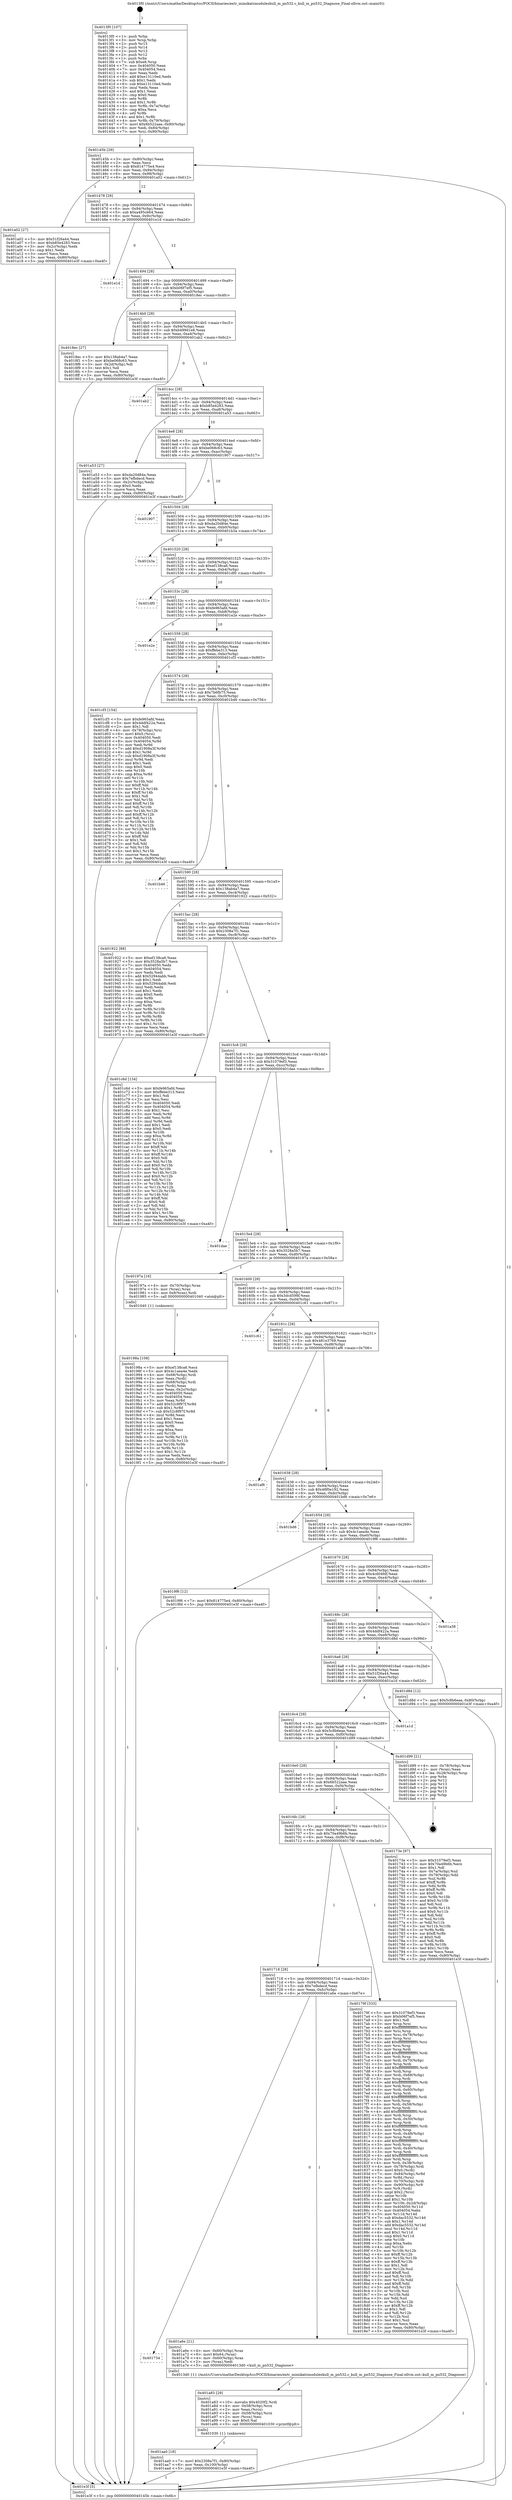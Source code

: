 digraph "0x4013f0" {
  label = "0x4013f0 (/mnt/c/Users/mathe/Desktop/tcc/POCII/binaries/extr_mimikatzmoduleskull_m_pn532.c_kull_m_pn532_Diagnose_Final-ollvm.out::main(0))"
  labelloc = "t"
  node[shape=record]

  Entry [label="",width=0.3,height=0.3,shape=circle,fillcolor=black,style=filled]
  "0x40145b" [label="{
     0x40145b [29]\l
     | [instrs]\l
     &nbsp;&nbsp;0x40145b \<+3\>: mov -0x80(%rbp),%eax\l
     &nbsp;&nbsp;0x40145e \<+2\>: mov %eax,%ecx\l
     &nbsp;&nbsp;0x401460 \<+6\>: sub $0x814775e4,%ecx\l
     &nbsp;&nbsp;0x401466 \<+6\>: mov %eax,-0x94(%rbp)\l
     &nbsp;&nbsp;0x40146c \<+6\>: mov %ecx,-0x98(%rbp)\l
     &nbsp;&nbsp;0x401472 \<+6\>: je 0000000000401a02 \<main+0x612\>\l
  }"]
  "0x401a02" [label="{
     0x401a02 [27]\l
     | [instrs]\l
     &nbsp;&nbsp;0x401a02 \<+5\>: mov $0x51f26a44,%eax\l
     &nbsp;&nbsp;0x401a07 \<+5\>: mov $0xb85e4283,%ecx\l
     &nbsp;&nbsp;0x401a0c \<+3\>: mov -0x2c(%rbp),%edx\l
     &nbsp;&nbsp;0x401a0f \<+3\>: cmp $0x1,%edx\l
     &nbsp;&nbsp;0x401a12 \<+3\>: cmovl %ecx,%eax\l
     &nbsp;&nbsp;0x401a15 \<+3\>: mov %eax,-0x80(%rbp)\l
     &nbsp;&nbsp;0x401a18 \<+5\>: jmp 0000000000401e3f \<main+0xa4f\>\l
  }"]
  "0x401478" [label="{
     0x401478 [28]\l
     | [instrs]\l
     &nbsp;&nbsp;0x401478 \<+5\>: jmp 000000000040147d \<main+0x8d\>\l
     &nbsp;&nbsp;0x40147d \<+6\>: mov -0x94(%rbp),%eax\l
     &nbsp;&nbsp;0x401483 \<+5\>: sub $0xa495cb64,%eax\l
     &nbsp;&nbsp;0x401488 \<+6\>: mov %eax,-0x9c(%rbp)\l
     &nbsp;&nbsp;0x40148e \<+6\>: je 0000000000401e1d \<main+0xa2d\>\l
  }"]
  Exit [label="",width=0.3,height=0.3,shape=circle,fillcolor=black,style=filled,peripheries=2]
  "0x401e1d" [label="{
     0x401e1d\l
  }", style=dashed]
  "0x401494" [label="{
     0x401494 [28]\l
     | [instrs]\l
     &nbsp;&nbsp;0x401494 \<+5\>: jmp 0000000000401499 \<main+0xa9\>\l
     &nbsp;&nbsp;0x401499 \<+6\>: mov -0x94(%rbp),%eax\l
     &nbsp;&nbsp;0x40149f \<+5\>: sub $0xb06f7ef5,%eax\l
     &nbsp;&nbsp;0x4014a4 \<+6\>: mov %eax,-0xa0(%rbp)\l
     &nbsp;&nbsp;0x4014aa \<+6\>: je 00000000004018ec \<main+0x4fc\>\l
  }"]
  "0x401aa0" [label="{
     0x401aa0 [18]\l
     | [instrs]\l
     &nbsp;&nbsp;0x401aa0 \<+7\>: movl $0x2308a7f1,-0x80(%rbp)\l
     &nbsp;&nbsp;0x401aa7 \<+6\>: mov %eax,-0x100(%rbp)\l
     &nbsp;&nbsp;0x401aad \<+5\>: jmp 0000000000401e3f \<main+0xa4f\>\l
  }"]
  "0x4018ec" [label="{
     0x4018ec [27]\l
     | [instrs]\l
     &nbsp;&nbsp;0x4018ec \<+5\>: mov $0x138ab4a7,%eax\l
     &nbsp;&nbsp;0x4018f1 \<+5\>: mov $0xbe068c63,%ecx\l
     &nbsp;&nbsp;0x4018f6 \<+3\>: mov -0x2d(%rbp),%dl\l
     &nbsp;&nbsp;0x4018f9 \<+3\>: test $0x1,%dl\l
     &nbsp;&nbsp;0x4018fc \<+3\>: cmovne %ecx,%eax\l
     &nbsp;&nbsp;0x4018ff \<+3\>: mov %eax,-0x80(%rbp)\l
     &nbsp;&nbsp;0x401902 \<+5\>: jmp 0000000000401e3f \<main+0xa4f\>\l
  }"]
  "0x4014b0" [label="{
     0x4014b0 [28]\l
     | [instrs]\l
     &nbsp;&nbsp;0x4014b0 \<+5\>: jmp 00000000004014b5 \<main+0xc5\>\l
     &nbsp;&nbsp;0x4014b5 \<+6\>: mov -0x94(%rbp),%eax\l
     &nbsp;&nbsp;0x4014bb \<+5\>: sub $0xb499d1e8,%eax\l
     &nbsp;&nbsp;0x4014c0 \<+6\>: mov %eax,-0xa4(%rbp)\l
     &nbsp;&nbsp;0x4014c6 \<+6\>: je 0000000000401ab2 \<main+0x6c2\>\l
  }"]
  "0x401a83" [label="{
     0x401a83 [29]\l
     | [instrs]\l
     &nbsp;&nbsp;0x401a83 \<+10\>: movabs $0x4020f2,%rdi\l
     &nbsp;&nbsp;0x401a8d \<+4\>: mov -0x58(%rbp),%rcx\l
     &nbsp;&nbsp;0x401a91 \<+2\>: mov %eax,(%rcx)\l
     &nbsp;&nbsp;0x401a93 \<+4\>: mov -0x58(%rbp),%rcx\l
     &nbsp;&nbsp;0x401a97 \<+2\>: mov (%rcx),%esi\l
     &nbsp;&nbsp;0x401a99 \<+2\>: mov $0x0,%al\l
     &nbsp;&nbsp;0x401a9b \<+5\>: call 0000000000401030 \<printf@plt\>\l
     | [calls]\l
     &nbsp;&nbsp;0x401030 \{1\} (unknown)\l
  }"]
  "0x401ab2" [label="{
     0x401ab2\l
  }", style=dashed]
  "0x4014cc" [label="{
     0x4014cc [28]\l
     | [instrs]\l
     &nbsp;&nbsp;0x4014cc \<+5\>: jmp 00000000004014d1 \<main+0xe1\>\l
     &nbsp;&nbsp;0x4014d1 \<+6\>: mov -0x94(%rbp),%eax\l
     &nbsp;&nbsp;0x4014d7 \<+5\>: sub $0xb85e4283,%eax\l
     &nbsp;&nbsp;0x4014dc \<+6\>: mov %eax,-0xa8(%rbp)\l
     &nbsp;&nbsp;0x4014e2 \<+6\>: je 0000000000401a53 \<main+0x663\>\l
  }"]
  "0x401734" [label="{
     0x401734\l
  }", style=dashed]
  "0x401a53" [label="{
     0x401a53 [27]\l
     | [instrs]\l
     &nbsp;&nbsp;0x401a53 \<+5\>: mov $0xda20d84e,%eax\l
     &nbsp;&nbsp;0x401a58 \<+5\>: mov $0x7efbdecd,%ecx\l
     &nbsp;&nbsp;0x401a5d \<+3\>: mov -0x2c(%rbp),%edx\l
     &nbsp;&nbsp;0x401a60 \<+3\>: cmp $0x0,%edx\l
     &nbsp;&nbsp;0x401a63 \<+3\>: cmove %ecx,%eax\l
     &nbsp;&nbsp;0x401a66 \<+3\>: mov %eax,-0x80(%rbp)\l
     &nbsp;&nbsp;0x401a69 \<+5\>: jmp 0000000000401e3f \<main+0xa4f\>\l
  }"]
  "0x4014e8" [label="{
     0x4014e8 [28]\l
     | [instrs]\l
     &nbsp;&nbsp;0x4014e8 \<+5\>: jmp 00000000004014ed \<main+0xfd\>\l
     &nbsp;&nbsp;0x4014ed \<+6\>: mov -0x94(%rbp),%eax\l
     &nbsp;&nbsp;0x4014f3 \<+5\>: sub $0xbe068c63,%eax\l
     &nbsp;&nbsp;0x4014f8 \<+6\>: mov %eax,-0xac(%rbp)\l
     &nbsp;&nbsp;0x4014fe \<+6\>: je 0000000000401907 \<main+0x517\>\l
  }"]
  "0x401a6e" [label="{
     0x401a6e [21]\l
     | [instrs]\l
     &nbsp;&nbsp;0x401a6e \<+4\>: mov -0x60(%rbp),%rax\l
     &nbsp;&nbsp;0x401a72 \<+6\>: movl $0x64,(%rax)\l
     &nbsp;&nbsp;0x401a78 \<+4\>: mov -0x60(%rbp),%rax\l
     &nbsp;&nbsp;0x401a7c \<+2\>: mov (%rax),%edi\l
     &nbsp;&nbsp;0x401a7e \<+5\>: call 00000000004013d0 \<kull_m_pn532_Diagnose\>\l
     | [calls]\l
     &nbsp;&nbsp;0x4013d0 \{1\} (/mnt/c/Users/mathe/Desktop/tcc/POCII/binaries/extr_mimikatzmoduleskull_m_pn532.c_kull_m_pn532_Diagnose_Final-ollvm.out::kull_m_pn532_Diagnose)\l
  }"]
  "0x401907" [label="{
     0x401907\l
  }", style=dashed]
  "0x401504" [label="{
     0x401504 [28]\l
     | [instrs]\l
     &nbsp;&nbsp;0x401504 \<+5\>: jmp 0000000000401509 \<main+0x119\>\l
     &nbsp;&nbsp;0x401509 \<+6\>: mov -0x94(%rbp),%eax\l
     &nbsp;&nbsp;0x40150f \<+5\>: sub $0xda20d84e,%eax\l
     &nbsp;&nbsp;0x401514 \<+6\>: mov %eax,-0xb0(%rbp)\l
     &nbsp;&nbsp;0x40151a \<+6\>: je 0000000000401b3a \<main+0x74a\>\l
  }"]
  "0x40198a" [label="{
     0x40198a [108]\l
     | [instrs]\l
     &nbsp;&nbsp;0x40198a \<+5\>: mov $0xef138ca6,%ecx\l
     &nbsp;&nbsp;0x40198f \<+5\>: mov $0x4c1aea4e,%edx\l
     &nbsp;&nbsp;0x401994 \<+4\>: mov -0x68(%rbp),%rdi\l
     &nbsp;&nbsp;0x401998 \<+2\>: mov %eax,(%rdi)\l
     &nbsp;&nbsp;0x40199a \<+4\>: mov -0x68(%rbp),%rdi\l
     &nbsp;&nbsp;0x40199e \<+2\>: mov (%rdi),%eax\l
     &nbsp;&nbsp;0x4019a0 \<+3\>: mov %eax,-0x2c(%rbp)\l
     &nbsp;&nbsp;0x4019a3 \<+7\>: mov 0x404050,%eax\l
     &nbsp;&nbsp;0x4019aa \<+7\>: mov 0x404054,%esi\l
     &nbsp;&nbsp;0x4019b1 \<+3\>: mov %eax,%r8d\l
     &nbsp;&nbsp;0x4019b4 \<+7\>: add $0x52c8f97f,%r8d\l
     &nbsp;&nbsp;0x4019bb \<+4\>: sub $0x1,%r8d\l
     &nbsp;&nbsp;0x4019bf \<+7\>: sub $0x52c8f97f,%r8d\l
     &nbsp;&nbsp;0x4019c6 \<+4\>: imul %r8d,%eax\l
     &nbsp;&nbsp;0x4019ca \<+3\>: and $0x1,%eax\l
     &nbsp;&nbsp;0x4019cd \<+3\>: cmp $0x0,%eax\l
     &nbsp;&nbsp;0x4019d0 \<+4\>: sete %r9b\l
     &nbsp;&nbsp;0x4019d4 \<+3\>: cmp $0xa,%esi\l
     &nbsp;&nbsp;0x4019d7 \<+4\>: setl %r10b\l
     &nbsp;&nbsp;0x4019db \<+3\>: mov %r9b,%r11b\l
     &nbsp;&nbsp;0x4019de \<+3\>: and %r10b,%r11b\l
     &nbsp;&nbsp;0x4019e1 \<+3\>: xor %r10b,%r9b\l
     &nbsp;&nbsp;0x4019e4 \<+3\>: or %r9b,%r11b\l
     &nbsp;&nbsp;0x4019e7 \<+4\>: test $0x1,%r11b\l
     &nbsp;&nbsp;0x4019eb \<+3\>: cmovne %edx,%ecx\l
     &nbsp;&nbsp;0x4019ee \<+3\>: mov %ecx,-0x80(%rbp)\l
     &nbsp;&nbsp;0x4019f1 \<+5\>: jmp 0000000000401e3f \<main+0xa4f\>\l
  }"]
  "0x401b3a" [label="{
     0x401b3a\l
  }", style=dashed]
  "0x401520" [label="{
     0x401520 [28]\l
     | [instrs]\l
     &nbsp;&nbsp;0x401520 \<+5\>: jmp 0000000000401525 \<main+0x135\>\l
     &nbsp;&nbsp;0x401525 \<+6\>: mov -0x94(%rbp),%eax\l
     &nbsp;&nbsp;0x40152b \<+5\>: sub $0xef138ca6,%eax\l
     &nbsp;&nbsp;0x401530 \<+6\>: mov %eax,-0xb4(%rbp)\l
     &nbsp;&nbsp;0x401536 \<+6\>: je 0000000000401df0 \<main+0xa00\>\l
  }"]
  "0x401718" [label="{
     0x401718 [28]\l
     | [instrs]\l
     &nbsp;&nbsp;0x401718 \<+5\>: jmp 000000000040171d \<main+0x32d\>\l
     &nbsp;&nbsp;0x40171d \<+6\>: mov -0x94(%rbp),%eax\l
     &nbsp;&nbsp;0x401723 \<+5\>: sub $0x7efbdecd,%eax\l
     &nbsp;&nbsp;0x401728 \<+6\>: mov %eax,-0xfc(%rbp)\l
     &nbsp;&nbsp;0x40172e \<+6\>: je 0000000000401a6e \<main+0x67e\>\l
  }"]
  "0x401df0" [label="{
     0x401df0\l
  }", style=dashed]
  "0x40153c" [label="{
     0x40153c [28]\l
     | [instrs]\l
     &nbsp;&nbsp;0x40153c \<+5\>: jmp 0000000000401541 \<main+0x151\>\l
     &nbsp;&nbsp;0x401541 \<+6\>: mov -0x94(%rbp),%eax\l
     &nbsp;&nbsp;0x401547 \<+5\>: sub $0xfe965afd,%eax\l
     &nbsp;&nbsp;0x40154c \<+6\>: mov %eax,-0xb8(%rbp)\l
     &nbsp;&nbsp;0x401552 \<+6\>: je 0000000000401e2e \<main+0xa3e\>\l
  }"]
  "0x40179f" [label="{
     0x40179f [333]\l
     | [instrs]\l
     &nbsp;&nbsp;0x40179f \<+5\>: mov $0x31079ef3,%eax\l
     &nbsp;&nbsp;0x4017a4 \<+5\>: mov $0xb06f7ef5,%ecx\l
     &nbsp;&nbsp;0x4017a9 \<+2\>: mov $0x1,%dl\l
     &nbsp;&nbsp;0x4017ab \<+3\>: mov %rsp,%rsi\l
     &nbsp;&nbsp;0x4017ae \<+4\>: add $0xfffffffffffffff0,%rsi\l
     &nbsp;&nbsp;0x4017b2 \<+3\>: mov %rsi,%rsp\l
     &nbsp;&nbsp;0x4017b5 \<+4\>: mov %rsi,-0x78(%rbp)\l
     &nbsp;&nbsp;0x4017b9 \<+3\>: mov %rsp,%rsi\l
     &nbsp;&nbsp;0x4017bc \<+4\>: add $0xfffffffffffffff0,%rsi\l
     &nbsp;&nbsp;0x4017c0 \<+3\>: mov %rsi,%rsp\l
     &nbsp;&nbsp;0x4017c3 \<+3\>: mov %rsp,%rdi\l
     &nbsp;&nbsp;0x4017c6 \<+4\>: add $0xfffffffffffffff0,%rdi\l
     &nbsp;&nbsp;0x4017ca \<+3\>: mov %rdi,%rsp\l
     &nbsp;&nbsp;0x4017cd \<+4\>: mov %rdi,-0x70(%rbp)\l
     &nbsp;&nbsp;0x4017d1 \<+3\>: mov %rsp,%rdi\l
     &nbsp;&nbsp;0x4017d4 \<+4\>: add $0xfffffffffffffff0,%rdi\l
     &nbsp;&nbsp;0x4017d8 \<+3\>: mov %rdi,%rsp\l
     &nbsp;&nbsp;0x4017db \<+4\>: mov %rdi,-0x68(%rbp)\l
     &nbsp;&nbsp;0x4017df \<+3\>: mov %rsp,%rdi\l
     &nbsp;&nbsp;0x4017e2 \<+4\>: add $0xfffffffffffffff0,%rdi\l
     &nbsp;&nbsp;0x4017e6 \<+3\>: mov %rdi,%rsp\l
     &nbsp;&nbsp;0x4017e9 \<+4\>: mov %rdi,-0x60(%rbp)\l
     &nbsp;&nbsp;0x4017ed \<+3\>: mov %rsp,%rdi\l
     &nbsp;&nbsp;0x4017f0 \<+4\>: add $0xfffffffffffffff0,%rdi\l
     &nbsp;&nbsp;0x4017f4 \<+3\>: mov %rdi,%rsp\l
     &nbsp;&nbsp;0x4017f7 \<+4\>: mov %rdi,-0x58(%rbp)\l
     &nbsp;&nbsp;0x4017fb \<+3\>: mov %rsp,%rdi\l
     &nbsp;&nbsp;0x4017fe \<+4\>: add $0xfffffffffffffff0,%rdi\l
     &nbsp;&nbsp;0x401802 \<+3\>: mov %rdi,%rsp\l
     &nbsp;&nbsp;0x401805 \<+4\>: mov %rdi,-0x50(%rbp)\l
     &nbsp;&nbsp;0x401809 \<+3\>: mov %rsp,%rdi\l
     &nbsp;&nbsp;0x40180c \<+4\>: add $0xfffffffffffffff0,%rdi\l
     &nbsp;&nbsp;0x401810 \<+3\>: mov %rdi,%rsp\l
     &nbsp;&nbsp;0x401813 \<+4\>: mov %rdi,-0x48(%rbp)\l
     &nbsp;&nbsp;0x401817 \<+3\>: mov %rsp,%rdi\l
     &nbsp;&nbsp;0x40181a \<+4\>: add $0xfffffffffffffff0,%rdi\l
     &nbsp;&nbsp;0x40181e \<+3\>: mov %rdi,%rsp\l
     &nbsp;&nbsp;0x401821 \<+4\>: mov %rdi,-0x40(%rbp)\l
     &nbsp;&nbsp;0x401825 \<+3\>: mov %rsp,%rdi\l
     &nbsp;&nbsp;0x401828 \<+4\>: add $0xfffffffffffffff0,%rdi\l
     &nbsp;&nbsp;0x40182c \<+3\>: mov %rdi,%rsp\l
     &nbsp;&nbsp;0x40182f \<+4\>: mov %rdi,-0x38(%rbp)\l
     &nbsp;&nbsp;0x401833 \<+4\>: mov -0x78(%rbp),%rdi\l
     &nbsp;&nbsp;0x401837 \<+6\>: movl $0x0,(%rdi)\l
     &nbsp;&nbsp;0x40183d \<+7\>: mov -0x84(%rbp),%r8d\l
     &nbsp;&nbsp;0x401844 \<+3\>: mov %r8d,(%rsi)\l
     &nbsp;&nbsp;0x401847 \<+4\>: mov -0x70(%rbp),%rdi\l
     &nbsp;&nbsp;0x40184b \<+7\>: mov -0x90(%rbp),%r9\l
     &nbsp;&nbsp;0x401852 \<+3\>: mov %r9,(%rdi)\l
     &nbsp;&nbsp;0x401855 \<+3\>: cmpl $0x2,(%rsi)\l
     &nbsp;&nbsp;0x401858 \<+4\>: setne %r10b\l
     &nbsp;&nbsp;0x40185c \<+4\>: and $0x1,%r10b\l
     &nbsp;&nbsp;0x401860 \<+4\>: mov %r10b,-0x2d(%rbp)\l
     &nbsp;&nbsp;0x401864 \<+8\>: mov 0x404050,%r11d\l
     &nbsp;&nbsp;0x40186c \<+7\>: mov 0x404054,%ebx\l
     &nbsp;&nbsp;0x401873 \<+3\>: mov %r11d,%r14d\l
     &nbsp;&nbsp;0x401876 \<+7\>: sub $0xdac5532,%r14d\l
     &nbsp;&nbsp;0x40187d \<+4\>: sub $0x1,%r14d\l
     &nbsp;&nbsp;0x401881 \<+7\>: add $0xdac5532,%r14d\l
     &nbsp;&nbsp;0x401888 \<+4\>: imul %r14d,%r11d\l
     &nbsp;&nbsp;0x40188c \<+4\>: and $0x1,%r11d\l
     &nbsp;&nbsp;0x401890 \<+4\>: cmp $0x0,%r11d\l
     &nbsp;&nbsp;0x401894 \<+4\>: sete %r10b\l
     &nbsp;&nbsp;0x401898 \<+3\>: cmp $0xa,%ebx\l
     &nbsp;&nbsp;0x40189b \<+4\>: setl %r15b\l
     &nbsp;&nbsp;0x40189f \<+3\>: mov %r10b,%r12b\l
     &nbsp;&nbsp;0x4018a2 \<+4\>: xor $0xff,%r12b\l
     &nbsp;&nbsp;0x4018a6 \<+3\>: mov %r15b,%r13b\l
     &nbsp;&nbsp;0x4018a9 \<+4\>: xor $0xff,%r13b\l
     &nbsp;&nbsp;0x4018ad \<+3\>: xor $0x1,%dl\l
     &nbsp;&nbsp;0x4018b0 \<+3\>: mov %r12b,%sil\l
     &nbsp;&nbsp;0x4018b3 \<+4\>: and $0xff,%sil\l
     &nbsp;&nbsp;0x4018b7 \<+3\>: and %dl,%r10b\l
     &nbsp;&nbsp;0x4018ba \<+3\>: mov %r13b,%dil\l
     &nbsp;&nbsp;0x4018bd \<+4\>: and $0xff,%dil\l
     &nbsp;&nbsp;0x4018c1 \<+3\>: and %dl,%r15b\l
     &nbsp;&nbsp;0x4018c4 \<+3\>: or %r10b,%sil\l
     &nbsp;&nbsp;0x4018c7 \<+3\>: or %r15b,%dil\l
     &nbsp;&nbsp;0x4018ca \<+3\>: xor %dil,%sil\l
     &nbsp;&nbsp;0x4018cd \<+3\>: or %r13b,%r12b\l
     &nbsp;&nbsp;0x4018d0 \<+4\>: xor $0xff,%r12b\l
     &nbsp;&nbsp;0x4018d4 \<+3\>: or $0x1,%dl\l
     &nbsp;&nbsp;0x4018d7 \<+3\>: and %dl,%r12b\l
     &nbsp;&nbsp;0x4018da \<+3\>: or %r12b,%sil\l
     &nbsp;&nbsp;0x4018dd \<+4\>: test $0x1,%sil\l
     &nbsp;&nbsp;0x4018e1 \<+3\>: cmovne %ecx,%eax\l
     &nbsp;&nbsp;0x4018e4 \<+3\>: mov %eax,-0x80(%rbp)\l
     &nbsp;&nbsp;0x4018e7 \<+5\>: jmp 0000000000401e3f \<main+0xa4f\>\l
  }"]
  "0x401e2e" [label="{
     0x401e2e\l
  }", style=dashed]
  "0x401558" [label="{
     0x401558 [28]\l
     | [instrs]\l
     &nbsp;&nbsp;0x401558 \<+5\>: jmp 000000000040155d \<main+0x16d\>\l
     &nbsp;&nbsp;0x40155d \<+6\>: mov -0x94(%rbp),%eax\l
     &nbsp;&nbsp;0x401563 \<+5\>: sub $0xffebe313,%eax\l
     &nbsp;&nbsp;0x401568 \<+6\>: mov %eax,-0xbc(%rbp)\l
     &nbsp;&nbsp;0x40156e \<+6\>: je 0000000000401cf3 \<main+0x903\>\l
  }"]
  "0x4013f0" [label="{
     0x4013f0 [107]\l
     | [instrs]\l
     &nbsp;&nbsp;0x4013f0 \<+1\>: push %rbp\l
     &nbsp;&nbsp;0x4013f1 \<+3\>: mov %rsp,%rbp\l
     &nbsp;&nbsp;0x4013f4 \<+2\>: push %r15\l
     &nbsp;&nbsp;0x4013f6 \<+2\>: push %r14\l
     &nbsp;&nbsp;0x4013f8 \<+2\>: push %r13\l
     &nbsp;&nbsp;0x4013fa \<+2\>: push %r12\l
     &nbsp;&nbsp;0x4013fc \<+1\>: push %rbx\l
     &nbsp;&nbsp;0x4013fd \<+7\>: sub $0xe8,%rsp\l
     &nbsp;&nbsp;0x401404 \<+7\>: mov 0x404050,%eax\l
     &nbsp;&nbsp;0x40140b \<+7\>: mov 0x404054,%ecx\l
     &nbsp;&nbsp;0x401412 \<+2\>: mov %eax,%edx\l
     &nbsp;&nbsp;0x401414 \<+6\>: add $0xe13110ed,%edx\l
     &nbsp;&nbsp;0x40141a \<+3\>: sub $0x1,%edx\l
     &nbsp;&nbsp;0x40141d \<+6\>: sub $0xe13110ed,%edx\l
     &nbsp;&nbsp;0x401423 \<+3\>: imul %edx,%eax\l
     &nbsp;&nbsp;0x401426 \<+3\>: and $0x1,%eax\l
     &nbsp;&nbsp;0x401429 \<+3\>: cmp $0x0,%eax\l
     &nbsp;&nbsp;0x40142c \<+4\>: sete %r8b\l
     &nbsp;&nbsp;0x401430 \<+4\>: and $0x1,%r8b\l
     &nbsp;&nbsp;0x401434 \<+4\>: mov %r8b,-0x7a(%rbp)\l
     &nbsp;&nbsp;0x401438 \<+3\>: cmp $0xa,%ecx\l
     &nbsp;&nbsp;0x40143b \<+4\>: setl %r8b\l
     &nbsp;&nbsp;0x40143f \<+4\>: and $0x1,%r8b\l
     &nbsp;&nbsp;0x401443 \<+4\>: mov %r8b,-0x79(%rbp)\l
     &nbsp;&nbsp;0x401447 \<+7\>: movl $0x6b522aae,-0x80(%rbp)\l
     &nbsp;&nbsp;0x40144e \<+6\>: mov %edi,-0x84(%rbp)\l
     &nbsp;&nbsp;0x401454 \<+7\>: mov %rsi,-0x90(%rbp)\l
  }"]
  "0x401cf3" [label="{
     0x401cf3 [154]\l
     | [instrs]\l
     &nbsp;&nbsp;0x401cf3 \<+5\>: mov $0xfe965afd,%eax\l
     &nbsp;&nbsp;0x401cf8 \<+5\>: mov $0x4ddf422a,%ecx\l
     &nbsp;&nbsp;0x401cfd \<+2\>: mov $0x1,%dl\l
     &nbsp;&nbsp;0x401cff \<+4\>: mov -0x78(%rbp),%rsi\l
     &nbsp;&nbsp;0x401d03 \<+6\>: movl $0x0,(%rsi)\l
     &nbsp;&nbsp;0x401d09 \<+7\>: mov 0x404050,%edi\l
     &nbsp;&nbsp;0x401d10 \<+8\>: mov 0x404054,%r8d\l
     &nbsp;&nbsp;0x401d18 \<+3\>: mov %edi,%r9d\l
     &nbsp;&nbsp;0x401d1b \<+7\>: add $0xd1908a3f,%r9d\l
     &nbsp;&nbsp;0x401d22 \<+4\>: sub $0x1,%r9d\l
     &nbsp;&nbsp;0x401d26 \<+7\>: sub $0xd1908a3f,%r9d\l
     &nbsp;&nbsp;0x401d2d \<+4\>: imul %r9d,%edi\l
     &nbsp;&nbsp;0x401d31 \<+3\>: and $0x1,%edi\l
     &nbsp;&nbsp;0x401d34 \<+3\>: cmp $0x0,%edi\l
     &nbsp;&nbsp;0x401d37 \<+4\>: sete %r10b\l
     &nbsp;&nbsp;0x401d3b \<+4\>: cmp $0xa,%r8d\l
     &nbsp;&nbsp;0x401d3f \<+4\>: setl %r11b\l
     &nbsp;&nbsp;0x401d43 \<+3\>: mov %r10b,%bl\l
     &nbsp;&nbsp;0x401d46 \<+3\>: xor $0xff,%bl\l
     &nbsp;&nbsp;0x401d49 \<+3\>: mov %r11b,%r14b\l
     &nbsp;&nbsp;0x401d4c \<+4\>: xor $0xff,%r14b\l
     &nbsp;&nbsp;0x401d50 \<+3\>: xor $0x1,%dl\l
     &nbsp;&nbsp;0x401d53 \<+3\>: mov %bl,%r15b\l
     &nbsp;&nbsp;0x401d56 \<+4\>: and $0xff,%r15b\l
     &nbsp;&nbsp;0x401d5a \<+3\>: and %dl,%r10b\l
     &nbsp;&nbsp;0x401d5d \<+3\>: mov %r14b,%r12b\l
     &nbsp;&nbsp;0x401d60 \<+4\>: and $0xff,%r12b\l
     &nbsp;&nbsp;0x401d64 \<+3\>: and %dl,%r11b\l
     &nbsp;&nbsp;0x401d67 \<+3\>: or %r10b,%r15b\l
     &nbsp;&nbsp;0x401d6a \<+3\>: or %r11b,%r12b\l
     &nbsp;&nbsp;0x401d6d \<+3\>: xor %r12b,%r15b\l
     &nbsp;&nbsp;0x401d70 \<+3\>: or %r14b,%bl\l
     &nbsp;&nbsp;0x401d73 \<+3\>: xor $0xff,%bl\l
     &nbsp;&nbsp;0x401d76 \<+3\>: or $0x1,%dl\l
     &nbsp;&nbsp;0x401d79 \<+2\>: and %dl,%bl\l
     &nbsp;&nbsp;0x401d7b \<+3\>: or %bl,%r15b\l
     &nbsp;&nbsp;0x401d7e \<+4\>: test $0x1,%r15b\l
     &nbsp;&nbsp;0x401d82 \<+3\>: cmovne %ecx,%eax\l
     &nbsp;&nbsp;0x401d85 \<+3\>: mov %eax,-0x80(%rbp)\l
     &nbsp;&nbsp;0x401d88 \<+5\>: jmp 0000000000401e3f \<main+0xa4f\>\l
  }"]
  "0x401574" [label="{
     0x401574 [28]\l
     | [instrs]\l
     &nbsp;&nbsp;0x401574 \<+5\>: jmp 0000000000401579 \<main+0x189\>\l
     &nbsp;&nbsp;0x401579 \<+6\>: mov -0x94(%rbp),%eax\l
     &nbsp;&nbsp;0x40157f \<+5\>: sub $0x7b6fb75,%eax\l
     &nbsp;&nbsp;0x401584 \<+6\>: mov %eax,-0xc0(%rbp)\l
     &nbsp;&nbsp;0x40158a \<+6\>: je 0000000000401b46 \<main+0x756\>\l
  }"]
  "0x401e3f" [label="{
     0x401e3f [5]\l
     | [instrs]\l
     &nbsp;&nbsp;0x401e3f \<+5\>: jmp 000000000040145b \<main+0x6b\>\l
  }"]
  "0x401b46" [label="{
     0x401b46\l
  }", style=dashed]
  "0x401590" [label="{
     0x401590 [28]\l
     | [instrs]\l
     &nbsp;&nbsp;0x401590 \<+5\>: jmp 0000000000401595 \<main+0x1a5\>\l
     &nbsp;&nbsp;0x401595 \<+6\>: mov -0x94(%rbp),%eax\l
     &nbsp;&nbsp;0x40159b \<+5\>: sub $0x138ab4a7,%eax\l
     &nbsp;&nbsp;0x4015a0 \<+6\>: mov %eax,-0xc4(%rbp)\l
     &nbsp;&nbsp;0x4015a6 \<+6\>: je 0000000000401922 \<main+0x532\>\l
  }"]
  "0x4016fc" [label="{
     0x4016fc [28]\l
     | [instrs]\l
     &nbsp;&nbsp;0x4016fc \<+5\>: jmp 0000000000401701 \<main+0x311\>\l
     &nbsp;&nbsp;0x401701 \<+6\>: mov -0x94(%rbp),%eax\l
     &nbsp;&nbsp;0x401707 \<+5\>: sub $0x70a49b6b,%eax\l
     &nbsp;&nbsp;0x40170c \<+6\>: mov %eax,-0xf8(%rbp)\l
     &nbsp;&nbsp;0x401712 \<+6\>: je 000000000040179f \<main+0x3af\>\l
  }"]
  "0x401922" [label="{
     0x401922 [88]\l
     | [instrs]\l
     &nbsp;&nbsp;0x401922 \<+5\>: mov $0xef138ca6,%eax\l
     &nbsp;&nbsp;0x401927 \<+5\>: mov $0x3528a5b7,%ecx\l
     &nbsp;&nbsp;0x40192c \<+7\>: mov 0x404050,%edx\l
     &nbsp;&nbsp;0x401933 \<+7\>: mov 0x404054,%esi\l
     &nbsp;&nbsp;0x40193a \<+2\>: mov %edx,%edi\l
     &nbsp;&nbsp;0x40193c \<+6\>: add $0x52944abb,%edi\l
     &nbsp;&nbsp;0x401942 \<+3\>: sub $0x1,%edi\l
     &nbsp;&nbsp;0x401945 \<+6\>: sub $0x52944abb,%edi\l
     &nbsp;&nbsp;0x40194b \<+3\>: imul %edi,%edx\l
     &nbsp;&nbsp;0x40194e \<+3\>: and $0x1,%edx\l
     &nbsp;&nbsp;0x401951 \<+3\>: cmp $0x0,%edx\l
     &nbsp;&nbsp;0x401954 \<+4\>: sete %r8b\l
     &nbsp;&nbsp;0x401958 \<+3\>: cmp $0xa,%esi\l
     &nbsp;&nbsp;0x40195b \<+4\>: setl %r9b\l
     &nbsp;&nbsp;0x40195f \<+3\>: mov %r8b,%r10b\l
     &nbsp;&nbsp;0x401962 \<+3\>: and %r9b,%r10b\l
     &nbsp;&nbsp;0x401965 \<+3\>: xor %r9b,%r8b\l
     &nbsp;&nbsp;0x401968 \<+3\>: or %r8b,%r10b\l
     &nbsp;&nbsp;0x40196b \<+4\>: test $0x1,%r10b\l
     &nbsp;&nbsp;0x40196f \<+3\>: cmovne %ecx,%eax\l
     &nbsp;&nbsp;0x401972 \<+3\>: mov %eax,-0x80(%rbp)\l
     &nbsp;&nbsp;0x401975 \<+5\>: jmp 0000000000401e3f \<main+0xa4f\>\l
  }"]
  "0x4015ac" [label="{
     0x4015ac [28]\l
     | [instrs]\l
     &nbsp;&nbsp;0x4015ac \<+5\>: jmp 00000000004015b1 \<main+0x1c1\>\l
     &nbsp;&nbsp;0x4015b1 \<+6\>: mov -0x94(%rbp),%eax\l
     &nbsp;&nbsp;0x4015b7 \<+5\>: sub $0x2308a7f1,%eax\l
     &nbsp;&nbsp;0x4015bc \<+6\>: mov %eax,-0xc8(%rbp)\l
     &nbsp;&nbsp;0x4015c2 \<+6\>: je 0000000000401c6d \<main+0x87d\>\l
  }"]
  "0x40173e" [label="{
     0x40173e [97]\l
     | [instrs]\l
     &nbsp;&nbsp;0x40173e \<+5\>: mov $0x31079ef3,%eax\l
     &nbsp;&nbsp;0x401743 \<+5\>: mov $0x70a49b6b,%ecx\l
     &nbsp;&nbsp;0x401748 \<+2\>: mov $0x1,%dl\l
     &nbsp;&nbsp;0x40174a \<+4\>: mov -0x7a(%rbp),%sil\l
     &nbsp;&nbsp;0x40174e \<+4\>: mov -0x79(%rbp),%dil\l
     &nbsp;&nbsp;0x401752 \<+3\>: mov %sil,%r8b\l
     &nbsp;&nbsp;0x401755 \<+4\>: xor $0xff,%r8b\l
     &nbsp;&nbsp;0x401759 \<+3\>: mov %dil,%r9b\l
     &nbsp;&nbsp;0x40175c \<+4\>: xor $0xff,%r9b\l
     &nbsp;&nbsp;0x401760 \<+3\>: xor $0x0,%dl\l
     &nbsp;&nbsp;0x401763 \<+3\>: mov %r8b,%r10b\l
     &nbsp;&nbsp;0x401766 \<+4\>: and $0x0,%r10b\l
     &nbsp;&nbsp;0x40176a \<+3\>: and %dl,%sil\l
     &nbsp;&nbsp;0x40176d \<+3\>: mov %r9b,%r11b\l
     &nbsp;&nbsp;0x401770 \<+4\>: and $0x0,%r11b\l
     &nbsp;&nbsp;0x401774 \<+3\>: and %dl,%dil\l
     &nbsp;&nbsp;0x401777 \<+3\>: or %sil,%r10b\l
     &nbsp;&nbsp;0x40177a \<+3\>: or %dil,%r11b\l
     &nbsp;&nbsp;0x40177d \<+3\>: xor %r11b,%r10b\l
     &nbsp;&nbsp;0x401780 \<+3\>: or %r9b,%r8b\l
     &nbsp;&nbsp;0x401783 \<+4\>: xor $0xff,%r8b\l
     &nbsp;&nbsp;0x401787 \<+3\>: or $0x0,%dl\l
     &nbsp;&nbsp;0x40178a \<+3\>: and %dl,%r8b\l
     &nbsp;&nbsp;0x40178d \<+3\>: or %r8b,%r10b\l
     &nbsp;&nbsp;0x401790 \<+4\>: test $0x1,%r10b\l
     &nbsp;&nbsp;0x401794 \<+3\>: cmovne %ecx,%eax\l
     &nbsp;&nbsp;0x401797 \<+3\>: mov %eax,-0x80(%rbp)\l
     &nbsp;&nbsp;0x40179a \<+5\>: jmp 0000000000401e3f \<main+0xa4f\>\l
  }"]
  "0x401c6d" [label="{
     0x401c6d [134]\l
     | [instrs]\l
     &nbsp;&nbsp;0x401c6d \<+5\>: mov $0xfe965afd,%eax\l
     &nbsp;&nbsp;0x401c72 \<+5\>: mov $0xffebe313,%ecx\l
     &nbsp;&nbsp;0x401c77 \<+2\>: mov $0x1,%dl\l
     &nbsp;&nbsp;0x401c79 \<+2\>: xor %esi,%esi\l
     &nbsp;&nbsp;0x401c7b \<+7\>: mov 0x404050,%edi\l
     &nbsp;&nbsp;0x401c82 \<+8\>: mov 0x404054,%r8d\l
     &nbsp;&nbsp;0x401c8a \<+3\>: sub $0x1,%esi\l
     &nbsp;&nbsp;0x401c8d \<+3\>: mov %edi,%r9d\l
     &nbsp;&nbsp;0x401c90 \<+3\>: add %esi,%r9d\l
     &nbsp;&nbsp;0x401c93 \<+4\>: imul %r9d,%edi\l
     &nbsp;&nbsp;0x401c97 \<+3\>: and $0x1,%edi\l
     &nbsp;&nbsp;0x401c9a \<+3\>: cmp $0x0,%edi\l
     &nbsp;&nbsp;0x401c9d \<+4\>: sete %r10b\l
     &nbsp;&nbsp;0x401ca1 \<+4\>: cmp $0xa,%r8d\l
     &nbsp;&nbsp;0x401ca5 \<+4\>: setl %r11b\l
     &nbsp;&nbsp;0x401ca9 \<+3\>: mov %r10b,%bl\l
     &nbsp;&nbsp;0x401cac \<+3\>: xor $0xff,%bl\l
     &nbsp;&nbsp;0x401caf \<+3\>: mov %r11b,%r14b\l
     &nbsp;&nbsp;0x401cb2 \<+4\>: xor $0xff,%r14b\l
     &nbsp;&nbsp;0x401cb6 \<+3\>: xor $0x0,%dl\l
     &nbsp;&nbsp;0x401cb9 \<+3\>: mov %bl,%r15b\l
     &nbsp;&nbsp;0x401cbc \<+4\>: and $0x0,%r15b\l
     &nbsp;&nbsp;0x401cc0 \<+3\>: and %dl,%r10b\l
     &nbsp;&nbsp;0x401cc3 \<+3\>: mov %r14b,%r12b\l
     &nbsp;&nbsp;0x401cc6 \<+4\>: and $0x0,%r12b\l
     &nbsp;&nbsp;0x401cca \<+3\>: and %dl,%r11b\l
     &nbsp;&nbsp;0x401ccd \<+3\>: or %r10b,%r15b\l
     &nbsp;&nbsp;0x401cd0 \<+3\>: or %r11b,%r12b\l
     &nbsp;&nbsp;0x401cd3 \<+3\>: xor %r12b,%r15b\l
     &nbsp;&nbsp;0x401cd6 \<+3\>: or %r14b,%bl\l
     &nbsp;&nbsp;0x401cd9 \<+3\>: xor $0xff,%bl\l
     &nbsp;&nbsp;0x401cdc \<+3\>: or $0x0,%dl\l
     &nbsp;&nbsp;0x401cdf \<+2\>: and %dl,%bl\l
     &nbsp;&nbsp;0x401ce1 \<+3\>: or %bl,%r15b\l
     &nbsp;&nbsp;0x401ce4 \<+4\>: test $0x1,%r15b\l
     &nbsp;&nbsp;0x401ce8 \<+3\>: cmovne %ecx,%eax\l
     &nbsp;&nbsp;0x401ceb \<+3\>: mov %eax,-0x80(%rbp)\l
     &nbsp;&nbsp;0x401cee \<+5\>: jmp 0000000000401e3f \<main+0xa4f\>\l
  }"]
  "0x4015c8" [label="{
     0x4015c8 [28]\l
     | [instrs]\l
     &nbsp;&nbsp;0x4015c8 \<+5\>: jmp 00000000004015cd \<main+0x1dd\>\l
     &nbsp;&nbsp;0x4015cd \<+6\>: mov -0x94(%rbp),%eax\l
     &nbsp;&nbsp;0x4015d3 \<+5\>: sub $0x31079ef3,%eax\l
     &nbsp;&nbsp;0x4015d8 \<+6\>: mov %eax,-0xcc(%rbp)\l
     &nbsp;&nbsp;0x4015de \<+6\>: je 0000000000401dae \<main+0x9be\>\l
  }"]
  "0x4016e0" [label="{
     0x4016e0 [28]\l
     | [instrs]\l
     &nbsp;&nbsp;0x4016e0 \<+5\>: jmp 00000000004016e5 \<main+0x2f5\>\l
     &nbsp;&nbsp;0x4016e5 \<+6\>: mov -0x94(%rbp),%eax\l
     &nbsp;&nbsp;0x4016eb \<+5\>: sub $0x6b522aae,%eax\l
     &nbsp;&nbsp;0x4016f0 \<+6\>: mov %eax,-0xf4(%rbp)\l
     &nbsp;&nbsp;0x4016f6 \<+6\>: je 000000000040173e \<main+0x34e\>\l
  }"]
  "0x401dae" [label="{
     0x401dae\l
  }", style=dashed]
  "0x4015e4" [label="{
     0x4015e4 [28]\l
     | [instrs]\l
     &nbsp;&nbsp;0x4015e4 \<+5\>: jmp 00000000004015e9 \<main+0x1f9\>\l
     &nbsp;&nbsp;0x4015e9 \<+6\>: mov -0x94(%rbp),%eax\l
     &nbsp;&nbsp;0x4015ef \<+5\>: sub $0x3528a5b7,%eax\l
     &nbsp;&nbsp;0x4015f4 \<+6\>: mov %eax,-0xd0(%rbp)\l
     &nbsp;&nbsp;0x4015fa \<+6\>: je 000000000040197a \<main+0x58a\>\l
  }"]
  "0x401d99" [label="{
     0x401d99 [21]\l
     | [instrs]\l
     &nbsp;&nbsp;0x401d99 \<+4\>: mov -0x78(%rbp),%rax\l
     &nbsp;&nbsp;0x401d9d \<+2\>: mov (%rax),%eax\l
     &nbsp;&nbsp;0x401d9f \<+4\>: lea -0x28(%rbp),%rsp\l
     &nbsp;&nbsp;0x401da3 \<+1\>: pop %rbx\l
     &nbsp;&nbsp;0x401da4 \<+2\>: pop %r12\l
     &nbsp;&nbsp;0x401da6 \<+2\>: pop %r13\l
     &nbsp;&nbsp;0x401da8 \<+2\>: pop %r14\l
     &nbsp;&nbsp;0x401daa \<+2\>: pop %r15\l
     &nbsp;&nbsp;0x401dac \<+1\>: pop %rbp\l
     &nbsp;&nbsp;0x401dad \<+1\>: ret\l
  }"]
  "0x40197a" [label="{
     0x40197a [16]\l
     | [instrs]\l
     &nbsp;&nbsp;0x40197a \<+4\>: mov -0x70(%rbp),%rax\l
     &nbsp;&nbsp;0x40197e \<+3\>: mov (%rax),%rax\l
     &nbsp;&nbsp;0x401981 \<+4\>: mov 0x8(%rax),%rdi\l
     &nbsp;&nbsp;0x401985 \<+5\>: call 0000000000401040 \<atoi@plt\>\l
     | [calls]\l
     &nbsp;&nbsp;0x401040 \{1\} (unknown)\l
  }"]
  "0x401600" [label="{
     0x401600 [28]\l
     | [instrs]\l
     &nbsp;&nbsp;0x401600 \<+5\>: jmp 0000000000401605 \<main+0x215\>\l
     &nbsp;&nbsp;0x401605 \<+6\>: mov -0x94(%rbp),%eax\l
     &nbsp;&nbsp;0x40160b \<+5\>: sub $0x3dcd598f,%eax\l
     &nbsp;&nbsp;0x401610 \<+6\>: mov %eax,-0xd4(%rbp)\l
     &nbsp;&nbsp;0x401616 \<+6\>: je 0000000000401c61 \<main+0x871\>\l
  }"]
  "0x4016c4" [label="{
     0x4016c4 [28]\l
     | [instrs]\l
     &nbsp;&nbsp;0x4016c4 \<+5\>: jmp 00000000004016c9 \<main+0x2d9\>\l
     &nbsp;&nbsp;0x4016c9 \<+6\>: mov -0x94(%rbp),%eax\l
     &nbsp;&nbsp;0x4016cf \<+5\>: sub $0x5c8b6eae,%eax\l
     &nbsp;&nbsp;0x4016d4 \<+6\>: mov %eax,-0xf0(%rbp)\l
     &nbsp;&nbsp;0x4016da \<+6\>: je 0000000000401d99 \<main+0x9a9\>\l
  }"]
  "0x401c61" [label="{
     0x401c61\l
  }", style=dashed]
  "0x40161c" [label="{
     0x40161c [28]\l
     | [instrs]\l
     &nbsp;&nbsp;0x40161c \<+5\>: jmp 0000000000401621 \<main+0x231\>\l
     &nbsp;&nbsp;0x401621 \<+6\>: mov -0x94(%rbp),%eax\l
     &nbsp;&nbsp;0x401627 \<+5\>: sub $0x481e3769,%eax\l
     &nbsp;&nbsp;0x40162c \<+6\>: mov %eax,-0xd8(%rbp)\l
     &nbsp;&nbsp;0x401632 \<+6\>: je 0000000000401af6 \<main+0x706\>\l
  }"]
  "0x401a1d" [label="{
     0x401a1d\l
  }", style=dashed]
  "0x401af6" [label="{
     0x401af6\l
  }", style=dashed]
  "0x401638" [label="{
     0x401638 [28]\l
     | [instrs]\l
     &nbsp;&nbsp;0x401638 \<+5\>: jmp 000000000040163d \<main+0x24d\>\l
     &nbsp;&nbsp;0x40163d \<+6\>: mov -0x94(%rbp),%eax\l
     &nbsp;&nbsp;0x401643 \<+5\>: sub $0x48f0e192,%eax\l
     &nbsp;&nbsp;0x401648 \<+6\>: mov %eax,-0xdc(%rbp)\l
     &nbsp;&nbsp;0x40164e \<+6\>: je 0000000000401bd6 \<main+0x7e6\>\l
  }"]
  "0x4016a8" [label="{
     0x4016a8 [28]\l
     | [instrs]\l
     &nbsp;&nbsp;0x4016a8 \<+5\>: jmp 00000000004016ad \<main+0x2bd\>\l
     &nbsp;&nbsp;0x4016ad \<+6\>: mov -0x94(%rbp),%eax\l
     &nbsp;&nbsp;0x4016b3 \<+5\>: sub $0x51f26a44,%eax\l
     &nbsp;&nbsp;0x4016b8 \<+6\>: mov %eax,-0xec(%rbp)\l
     &nbsp;&nbsp;0x4016be \<+6\>: je 0000000000401a1d \<main+0x62d\>\l
  }"]
  "0x401bd6" [label="{
     0x401bd6\l
  }", style=dashed]
  "0x401654" [label="{
     0x401654 [28]\l
     | [instrs]\l
     &nbsp;&nbsp;0x401654 \<+5\>: jmp 0000000000401659 \<main+0x269\>\l
     &nbsp;&nbsp;0x401659 \<+6\>: mov -0x94(%rbp),%eax\l
     &nbsp;&nbsp;0x40165f \<+5\>: sub $0x4c1aea4e,%eax\l
     &nbsp;&nbsp;0x401664 \<+6\>: mov %eax,-0xe0(%rbp)\l
     &nbsp;&nbsp;0x40166a \<+6\>: je 00000000004019f6 \<main+0x606\>\l
  }"]
  "0x401d8d" [label="{
     0x401d8d [12]\l
     | [instrs]\l
     &nbsp;&nbsp;0x401d8d \<+7\>: movl $0x5c8b6eae,-0x80(%rbp)\l
     &nbsp;&nbsp;0x401d94 \<+5\>: jmp 0000000000401e3f \<main+0xa4f\>\l
  }"]
  "0x4019f6" [label="{
     0x4019f6 [12]\l
     | [instrs]\l
     &nbsp;&nbsp;0x4019f6 \<+7\>: movl $0x814775e4,-0x80(%rbp)\l
     &nbsp;&nbsp;0x4019fd \<+5\>: jmp 0000000000401e3f \<main+0xa4f\>\l
  }"]
  "0x401670" [label="{
     0x401670 [28]\l
     | [instrs]\l
     &nbsp;&nbsp;0x401670 \<+5\>: jmp 0000000000401675 \<main+0x285\>\l
     &nbsp;&nbsp;0x401675 \<+6\>: mov -0x94(%rbp),%eax\l
     &nbsp;&nbsp;0x40167b \<+5\>: sub $0x4cd04fdf,%eax\l
     &nbsp;&nbsp;0x401680 \<+6\>: mov %eax,-0xe4(%rbp)\l
     &nbsp;&nbsp;0x401686 \<+6\>: je 0000000000401a38 \<main+0x648\>\l
  }"]
  "0x40168c" [label="{
     0x40168c [28]\l
     | [instrs]\l
     &nbsp;&nbsp;0x40168c \<+5\>: jmp 0000000000401691 \<main+0x2a1\>\l
     &nbsp;&nbsp;0x401691 \<+6\>: mov -0x94(%rbp),%eax\l
     &nbsp;&nbsp;0x401697 \<+5\>: sub $0x4ddf422a,%eax\l
     &nbsp;&nbsp;0x40169c \<+6\>: mov %eax,-0xe8(%rbp)\l
     &nbsp;&nbsp;0x4016a2 \<+6\>: je 0000000000401d8d \<main+0x99d\>\l
  }"]
  "0x401a38" [label="{
     0x401a38\l
  }", style=dashed]
  Entry -> "0x4013f0" [label=" 1"]
  "0x40145b" -> "0x401a02" [label=" 1"]
  "0x40145b" -> "0x401478" [label=" 12"]
  "0x401d99" -> Exit [label=" 1"]
  "0x401478" -> "0x401e1d" [label=" 0"]
  "0x401478" -> "0x401494" [label=" 12"]
  "0x401d8d" -> "0x401e3f" [label=" 1"]
  "0x401494" -> "0x4018ec" [label=" 1"]
  "0x401494" -> "0x4014b0" [label=" 11"]
  "0x401cf3" -> "0x401e3f" [label=" 1"]
  "0x4014b0" -> "0x401ab2" [label=" 0"]
  "0x4014b0" -> "0x4014cc" [label=" 11"]
  "0x401c6d" -> "0x401e3f" [label=" 1"]
  "0x4014cc" -> "0x401a53" [label=" 1"]
  "0x4014cc" -> "0x4014e8" [label=" 10"]
  "0x401aa0" -> "0x401e3f" [label=" 1"]
  "0x4014e8" -> "0x401907" [label=" 0"]
  "0x4014e8" -> "0x401504" [label=" 10"]
  "0x401a83" -> "0x401aa0" [label=" 1"]
  "0x401504" -> "0x401b3a" [label=" 0"]
  "0x401504" -> "0x401520" [label=" 10"]
  "0x401718" -> "0x401734" [label=" 0"]
  "0x401520" -> "0x401df0" [label=" 0"]
  "0x401520" -> "0x40153c" [label=" 10"]
  "0x401a6e" -> "0x401a83" [label=" 1"]
  "0x40153c" -> "0x401e2e" [label=" 0"]
  "0x40153c" -> "0x401558" [label=" 10"]
  "0x401a53" -> "0x401e3f" [label=" 1"]
  "0x401558" -> "0x401cf3" [label=" 1"]
  "0x401558" -> "0x401574" [label=" 9"]
  "0x4019f6" -> "0x401e3f" [label=" 1"]
  "0x401574" -> "0x401b46" [label=" 0"]
  "0x401574" -> "0x401590" [label=" 9"]
  "0x40198a" -> "0x401e3f" [label=" 1"]
  "0x401590" -> "0x401922" [label=" 1"]
  "0x401590" -> "0x4015ac" [label=" 8"]
  "0x40197a" -> "0x40198a" [label=" 1"]
  "0x4015ac" -> "0x401c6d" [label=" 1"]
  "0x4015ac" -> "0x4015c8" [label=" 7"]
  "0x401922" -> "0x401e3f" [label=" 1"]
  "0x4015c8" -> "0x401dae" [label=" 0"]
  "0x4015c8" -> "0x4015e4" [label=" 7"]
  "0x40179f" -> "0x401e3f" [label=" 1"]
  "0x4015e4" -> "0x40197a" [label=" 1"]
  "0x4015e4" -> "0x401600" [label=" 6"]
  "0x401718" -> "0x401a6e" [label=" 1"]
  "0x401600" -> "0x401c61" [label=" 0"]
  "0x401600" -> "0x40161c" [label=" 6"]
  "0x4016fc" -> "0x40179f" [label=" 1"]
  "0x40161c" -> "0x401af6" [label=" 0"]
  "0x40161c" -> "0x401638" [label=" 6"]
  "0x401a02" -> "0x401e3f" [label=" 1"]
  "0x401638" -> "0x401bd6" [label=" 0"]
  "0x401638" -> "0x401654" [label=" 6"]
  "0x4013f0" -> "0x40145b" [label=" 1"]
  "0x401654" -> "0x4019f6" [label=" 1"]
  "0x401654" -> "0x401670" [label=" 5"]
  "0x40173e" -> "0x401e3f" [label=" 1"]
  "0x401670" -> "0x401a38" [label=" 0"]
  "0x401670" -> "0x40168c" [label=" 5"]
  "0x4016e0" -> "0x4016fc" [label=" 2"]
  "0x40168c" -> "0x401d8d" [label=" 1"]
  "0x40168c" -> "0x4016a8" [label=" 4"]
  "0x401e3f" -> "0x40145b" [label=" 12"]
  "0x4016a8" -> "0x401a1d" [label=" 0"]
  "0x4016a8" -> "0x4016c4" [label=" 4"]
  "0x4016fc" -> "0x401718" [label=" 1"]
  "0x4016c4" -> "0x401d99" [label=" 1"]
  "0x4016c4" -> "0x4016e0" [label=" 3"]
  "0x4018ec" -> "0x401e3f" [label=" 1"]
  "0x4016e0" -> "0x40173e" [label=" 1"]
}
